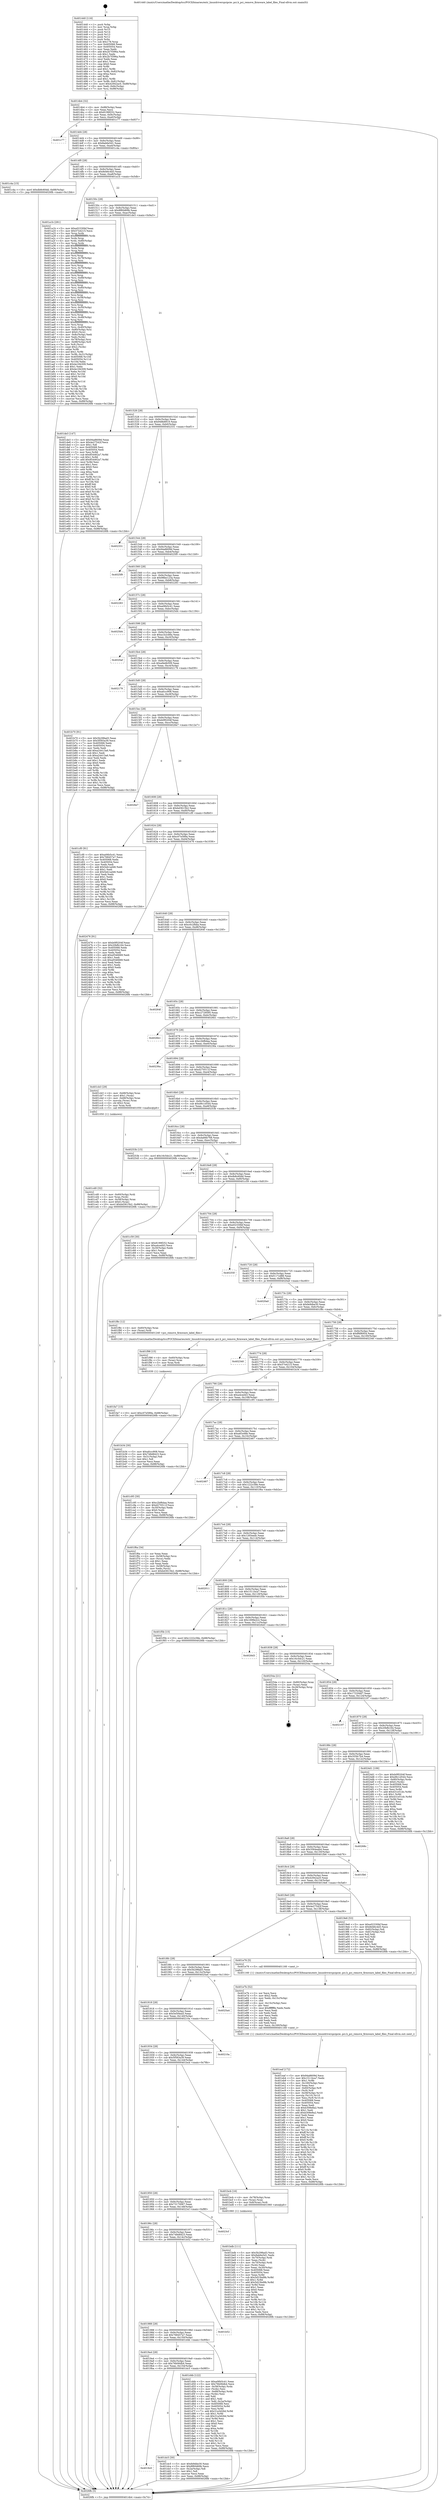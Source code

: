 digraph "0x401440" {
  label = "0x401440 (/mnt/c/Users/mathe/Desktop/tcc/POCII/binaries/extr_linuxdriverspcipcie..pci.h_pci_remove_firmware_label_files_Final-ollvm.out::main(0))"
  labelloc = "t"
  node[shape=record]

  Entry [label="",width=0.3,height=0.3,shape=circle,fillcolor=black,style=filled]
  "0x4014b4" [label="{
     0x4014b4 [32]\l
     | [instrs]\l
     &nbsp;&nbsp;0x4014b4 \<+6\>: mov -0x88(%rbp),%eax\l
     &nbsp;&nbsp;0x4014ba \<+2\>: mov %eax,%ecx\l
     &nbsp;&nbsp;0x4014bc \<+6\>: sub $0x8199f252,%ecx\l
     &nbsp;&nbsp;0x4014c2 \<+6\>: mov %eax,-0x9c(%rbp)\l
     &nbsp;&nbsp;0x4014c8 \<+6\>: mov %ecx,-0xa0(%rbp)\l
     &nbsp;&nbsp;0x4014ce \<+6\>: je 0000000000401c77 \<main+0x837\>\l
  }"]
  "0x401c77" [label="{
     0x401c77\l
  }", style=dashed]
  "0x4014d4" [label="{
     0x4014d4 [28]\l
     | [instrs]\l
     &nbsp;&nbsp;0x4014d4 \<+5\>: jmp 00000000004014d9 \<main+0x99\>\l
     &nbsp;&nbsp;0x4014d9 \<+6\>: mov -0x9c(%rbp),%eax\l
     &nbsp;&nbsp;0x4014df \<+5\>: sub $0x8ab6e5d1,%eax\l
     &nbsp;&nbsp;0x4014e4 \<+6\>: mov %eax,-0xa4(%rbp)\l
     &nbsp;&nbsp;0x4014ea \<+6\>: je 0000000000401c4a \<main+0x80a\>\l
  }"]
  Exit [label="",width=0.3,height=0.3,shape=circle,fillcolor=black,style=filled,peripheries=2]
  "0x401c4a" [label="{
     0x401c4a [15]\l
     | [instrs]\l
     &nbsp;&nbsp;0x401c4a \<+10\>: movl $0xdb8c60dd,-0x88(%rbp)\l
     &nbsp;&nbsp;0x401c54 \<+5\>: jmp 00000000004026fb \<main+0x12bb\>\l
  }"]
  "0x4014f0" [label="{
     0x4014f0 [28]\l
     | [instrs]\l
     &nbsp;&nbsp;0x4014f0 \<+5\>: jmp 00000000004014f5 \<main+0xb5\>\l
     &nbsp;&nbsp;0x4014f5 \<+6\>: mov -0x9c(%rbp),%eax\l
     &nbsp;&nbsp;0x4014fb \<+5\>: sub $0x8d46c4d3,%eax\l
     &nbsp;&nbsp;0x401500 \<+6\>: mov %eax,-0xa8(%rbp)\l
     &nbsp;&nbsp;0x401506 \<+6\>: je 0000000000401a1b \<main+0x5db\>\l
  }"]
  "0x401fa7" [label="{
     0x401fa7 [15]\l
     | [instrs]\l
     &nbsp;&nbsp;0x401fa7 \<+10\>: movl $0xc07e589a,-0x88(%rbp)\l
     &nbsp;&nbsp;0x401fb1 \<+5\>: jmp 00000000004026fb \<main+0x12bb\>\l
  }"]
  "0x401a1b" [label="{
     0x401a1b [281]\l
     | [instrs]\l
     &nbsp;&nbsp;0x401a1b \<+5\>: mov $0xe02330bf,%eax\l
     &nbsp;&nbsp;0x401a20 \<+5\>: mov $0x57e4215,%ecx\l
     &nbsp;&nbsp;0x401a25 \<+3\>: mov %rsp,%rdx\l
     &nbsp;&nbsp;0x401a28 \<+4\>: add $0xfffffffffffffff0,%rdx\l
     &nbsp;&nbsp;0x401a2c \<+3\>: mov %rdx,%rsp\l
     &nbsp;&nbsp;0x401a2f \<+4\>: mov %rdx,-0x80(%rbp)\l
     &nbsp;&nbsp;0x401a33 \<+3\>: mov %rsp,%rdx\l
     &nbsp;&nbsp;0x401a36 \<+4\>: add $0xfffffffffffffff0,%rdx\l
     &nbsp;&nbsp;0x401a3a \<+3\>: mov %rdx,%rsp\l
     &nbsp;&nbsp;0x401a3d \<+3\>: mov %rsp,%rsi\l
     &nbsp;&nbsp;0x401a40 \<+4\>: add $0xfffffffffffffff0,%rsi\l
     &nbsp;&nbsp;0x401a44 \<+3\>: mov %rsi,%rsp\l
     &nbsp;&nbsp;0x401a47 \<+4\>: mov %rsi,-0x78(%rbp)\l
     &nbsp;&nbsp;0x401a4b \<+3\>: mov %rsp,%rsi\l
     &nbsp;&nbsp;0x401a4e \<+4\>: add $0xfffffffffffffff0,%rsi\l
     &nbsp;&nbsp;0x401a52 \<+3\>: mov %rsi,%rsp\l
     &nbsp;&nbsp;0x401a55 \<+4\>: mov %rsi,-0x70(%rbp)\l
     &nbsp;&nbsp;0x401a59 \<+3\>: mov %rsp,%rsi\l
     &nbsp;&nbsp;0x401a5c \<+4\>: add $0xfffffffffffffff0,%rsi\l
     &nbsp;&nbsp;0x401a60 \<+3\>: mov %rsi,%rsp\l
     &nbsp;&nbsp;0x401a63 \<+4\>: mov %rsi,-0x68(%rbp)\l
     &nbsp;&nbsp;0x401a67 \<+3\>: mov %rsp,%rsi\l
     &nbsp;&nbsp;0x401a6a \<+4\>: add $0xfffffffffffffff0,%rsi\l
     &nbsp;&nbsp;0x401a6e \<+3\>: mov %rsi,%rsp\l
     &nbsp;&nbsp;0x401a71 \<+4\>: mov %rsi,-0x60(%rbp)\l
     &nbsp;&nbsp;0x401a75 \<+3\>: mov %rsp,%rsi\l
     &nbsp;&nbsp;0x401a78 \<+4\>: add $0xfffffffffffffff0,%rsi\l
     &nbsp;&nbsp;0x401a7c \<+3\>: mov %rsi,%rsp\l
     &nbsp;&nbsp;0x401a7f \<+4\>: mov %rsi,-0x58(%rbp)\l
     &nbsp;&nbsp;0x401a83 \<+3\>: mov %rsp,%rsi\l
     &nbsp;&nbsp;0x401a86 \<+4\>: add $0xfffffffffffffff0,%rsi\l
     &nbsp;&nbsp;0x401a8a \<+3\>: mov %rsi,%rsp\l
     &nbsp;&nbsp;0x401a8d \<+4\>: mov %rsi,-0x50(%rbp)\l
     &nbsp;&nbsp;0x401a91 \<+3\>: mov %rsp,%rsi\l
     &nbsp;&nbsp;0x401a94 \<+4\>: add $0xfffffffffffffff0,%rsi\l
     &nbsp;&nbsp;0x401a98 \<+3\>: mov %rsi,%rsp\l
     &nbsp;&nbsp;0x401a9b \<+4\>: mov %rsi,-0x48(%rbp)\l
     &nbsp;&nbsp;0x401a9f \<+3\>: mov %rsp,%rsi\l
     &nbsp;&nbsp;0x401aa2 \<+4\>: add $0xfffffffffffffff0,%rsi\l
     &nbsp;&nbsp;0x401aa6 \<+3\>: mov %rsi,%rsp\l
     &nbsp;&nbsp;0x401aa9 \<+4\>: mov %rsi,-0x40(%rbp)\l
     &nbsp;&nbsp;0x401aad \<+4\>: mov -0x80(%rbp),%rsi\l
     &nbsp;&nbsp;0x401ab1 \<+6\>: movl $0x0,(%rsi)\l
     &nbsp;&nbsp;0x401ab7 \<+6\>: mov -0x8c(%rbp),%edi\l
     &nbsp;&nbsp;0x401abd \<+2\>: mov %edi,(%rdx)\l
     &nbsp;&nbsp;0x401abf \<+4\>: mov -0x78(%rbp),%rsi\l
     &nbsp;&nbsp;0x401ac3 \<+7\>: mov -0x98(%rbp),%r8\l
     &nbsp;&nbsp;0x401aca \<+3\>: mov %r8,(%rsi)\l
     &nbsp;&nbsp;0x401acd \<+3\>: cmpl $0x2,(%rdx)\l
     &nbsp;&nbsp;0x401ad0 \<+4\>: setne %r9b\l
     &nbsp;&nbsp;0x401ad4 \<+4\>: and $0x1,%r9b\l
     &nbsp;&nbsp;0x401ad8 \<+4\>: mov %r9b,-0x31(%rbp)\l
     &nbsp;&nbsp;0x401adc \<+8\>: mov 0x405068,%r10d\l
     &nbsp;&nbsp;0x401ae4 \<+8\>: mov 0x405054,%r11d\l
     &nbsp;&nbsp;0x401aec \<+3\>: mov %r10d,%ebx\l
     &nbsp;&nbsp;0x401aef \<+6\>: add $0x4e184309,%ebx\l
     &nbsp;&nbsp;0x401af5 \<+3\>: sub $0x1,%ebx\l
     &nbsp;&nbsp;0x401af8 \<+6\>: sub $0x4e184309,%ebx\l
     &nbsp;&nbsp;0x401afe \<+4\>: imul %ebx,%r10d\l
     &nbsp;&nbsp;0x401b02 \<+4\>: and $0x1,%r10d\l
     &nbsp;&nbsp;0x401b06 \<+4\>: cmp $0x0,%r10d\l
     &nbsp;&nbsp;0x401b0a \<+4\>: sete %r9b\l
     &nbsp;&nbsp;0x401b0e \<+4\>: cmp $0xa,%r11d\l
     &nbsp;&nbsp;0x401b12 \<+4\>: setl %r14b\l
     &nbsp;&nbsp;0x401b16 \<+3\>: mov %r9b,%r15b\l
     &nbsp;&nbsp;0x401b19 \<+3\>: and %r14b,%r15b\l
     &nbsp;&nbsp;0x401b1c \<+3\>: xor %r14b,%r9b\l
     &nbsp;&nbsp;0x401b1f \<+3\>: or %r9b,%r15b\l
     &nbsp;&nbsp;0x401b22 \<+4\>: test $0x1,%r15b\l
     &nbsp;&nbsp;0x401b26 \<+3\>: cmovne %ecx,%eax\l
     &nbsp;&nbsp;0x401b29 \<+6\>: mov %eax,-0x88(%rbp)\l
     &nbsp;&nbsp;0x401b2f \<+5\>: jmp 00000000004026fb \<main+0x12bb\>\l
  }"]
  "0x40150c" [label="{
     0x40150c [28]\l
     | [instrs]\l
     &nbsp;&nbsp;0x40150c \<+5\>: jmp 0000000000401511 \<main+0xd1\>\l
     &nbsp;&nbsp;0x401511 \<+6\>: mov -0x9c(%rbp),%eax\l
     &nbsp;&nbsp;0x401517 \<+5\>: sub $0x8f60d69b,%eax\l
     &nbsp;&nbsp;0x40151c \<+6\>: mov %eax,-0xac(%rbp)\l
     &nbsp;&nbsp;0x401522 \<+6\>: je 0000000000401de3 \<main+0x9a3\>\l
  }"]
  "0x401f98" [label="{
     0x401f98 [15]\l
     | [instrs]\l
     &nbsp;&nbsp;0x401f98 \<+4\>: mov -0x60(%rbp),%rax\l
     &nbsp;&nbsp;0x401f9c \<+3\>: mov (%rax),%rax\l
     &nbsp;&nbsp;0x401f9f \<+3\>: mov %rax,%rdi\l
     &nbsp;&nbsp;0x401fa2 \<+5\>: call 0000000000401030 \<free@plt\>\l
     | [calls]\l
     &nbsp;&nbsp;0x401030 \{1\} (unknown)\l
  }"]
  "0x401de3" [label="{
     0x401de3 [147]\l
     | [instrs]\l
     &nbsp;&nbsp;0x401de3 \<+5\>: mov $0x94a8609d,%eax\l
     &nbsp;&nbsp;0x401de8 \<+5\>: mov $0x4e27542f,%ecx\l
     &nbsp;&nbsp;0x401ded \<+2\>: mov $0x1,%dl\l
     &nbsp;&nbsp;0x401def \<+7\>: mov 0x405068,%esi\l
     &nbsp;&nbsp;0x401df6 \<+7\>: mov 0x405054,%edi\l
     &nbsp;&nbsp;0x401dfd \<+3\>: mov %esi,%r8d\l
     &nbsp;&nbsp;0x401e00 \<+7\>: sub $0x854462a7,%r8d\l
     &nbsp;&nbsp;0x401e07 \<+4\>: sub $0x1,%r8d\l
     &nbsp;&nbsp;0x401e0b \<+7\>: add $0x854462a7,%r8d\l
     &nbsp;&nbsp;0x401e12 \<+4\>: imul %r8d,%esi\l
     &nbsp;&nbsp;0x401e16 \<+3\>: and $0x1,%esi\l
     &nbsp;&nbsp;0x401e19 \<+3\>: cmp $0x0,%esi\l
     &nbsp;&nbsp;0x401e1c \<+4\>: sete %r9b\l
     &nbsp;&nbsp;0x401e20 \<+3\>: cmp $0xa,%edi\l
     &nbsp;&nbsp;0x401e23 \<+4\>: setl %r10b\l
     &nbsp;&nbsp;0x401e27 \<+3\>: mov %r9b,%r11b\l
     &nbsp;&nbsp;0x401e2a \<+4\>: xor $0xff,%r11b\l
     &nbsp;&nbsp;0x401e2e \<+3\>: mov %r10b,%bl\l
     &nbsp;&nbsp;0x401e31 \<+3\>: xor $0xff,%bl\l
     &nbsp;&nbsp;0x401e34 \<+3\>: xor $0x0,%dl\l
     &nbsp;&nbsp;0x401e37 \<+3\>: mov %r11b,%r14b\l
     &nbsp;&nbsp;0x401e3a \<+4\>: and $0x0,%r14b\l
     &nbsp;&nbsp;0x401e3e \<+3\>: and %dl,%r9b\l
     &nbsp;&nbsp;0x401e41 \<+3\>: mov %bl,%r15b\l
     &nbsp;&nbsp;0x401e44 \<+4\>: and $0x0,%r15b\l
     &nbsp;&nbsp;0x401e48 \<+3\>: and %dl,%r10b\l
     &nbsp;&nbsp;0x401e4b \<+3\>: or %r9b,%r14b\l
     &nbsp;&nbsp;0x401e4e \<+3\>: or %r10b,%r15b\l
     &nbsp;&nbsp;0x401e51 \<+3\>: xor %r15b,%r14b\l
     &nbsp;&nbsp;0x401e54 \<+3\>: or %bl,%r11b\l
     &nbsp;&nbsp;0x401e57 \<+4\>: xor $0xff,%r11b\l
     &nbsp;&nbsp;0x401e5b \<+3\>: or $0x0,%dl\l
     &nbsp;&nbsp;0x401e5e \<+3\>: and %dl,%r11b\l
     &nbsp;&nbsp;0x401e61 \<+3\>: or %r11b,%r14b\l
     &nbsp;&nbsp;0x401e64 \<+4\>: test $0x1,%r14b\l
     &nbsp;&nbsp;0x401e68 \<+3\>: cmovne %ecx,%eax\l
     &nbsp;&nbsp;0x401e6b \<+6\>: mov %eax,-0x88(%rbp)\l
     &nbsp;&nbsp;0x401e71 \<+5\>: jmp 00000000004026fb \<main+0x12bb\>\l
  }"]
  "0x401528" [label="{
     0x401528 [28]\l
     | [instrs]\l
     &nbsp;&nbsp;0x401528 \<+5\>: jmp 000000000040152d \<main+0xed\>\l
     &nbsp;&nbsp;0x40152d \<+6\>: mov -0x9c(%rbp),%eax\l
     &nbsp;&nbsp;0x401533 \<+5\>: sub $0x948b8919,%eax\l
     &nbsp;&nbsp;0x401538 \<+6\>: mov %eax,-0xb0(%rbp)\l
     &nbsp;&nbsp;0x40153e \<+6\>: je 0000000000402331 \<main+0xef1\>\l
  }"]
  "0x401eaf" [label="{
     0x401eaf [172]\l
     | [instrs]\l
     &nbsp;&nbsp;0x401eaf \<+5\>: mov $0x94a8609d,%ecx\l
     &nbsp;&nbsp;0x401eb4 \<+5\>: mov $0x1511bca7,%edx\l
     &nbsp;&nbsp;0x401eb9 \<+3\>: mov $0x1,%r8b\l
     &nbsp;&nbsp;0x401ebc \<+6\>: mov -0x160(%rbp),%esi\l
     &nbsp;&nbsp;0x401ec2 \<+3\>: imul %eax,%esi\l
     &nbsp;&nbsp;0x401ec5 \<+4\>: mov -0x60(%rbp),%r9\l
     &nbsp;&nbsp;0x401ec9 \<+3\>: mov (%r9),%r9\l
     &nbsp;&nbsp;0x401ecc \<+4\>: mov -0x58(%rbp),%r10\l
     &nbsp;&nbsp;0x401ed0 \<+3\>: movslq (%r10),%r10\l
     &nbsp;&nbsp;0x401ed3 \<+4\>: mov %esi,(%r9,%r10,4)\l
     &nbsp;&nbsp;0x401ed7 \<+7\>: mov 0x405068,%eax\l
     &nbsp;&nbsp;0x401ede \<+7\>: mov 0x405054,%esi\l
     &nbsp;&nbsp;0x401ee5 \<+2\>: mov %eax,%edi\l
     &nbsp;&nbsp;0x401ee7 \<+6\>: sub $0xb308e8a2,%edi\l
     &nbsp;&nbsp;0x401eed \<+3\>: sub $0x1,%edi\l
     &nbsp;&nbsp;0x401ef0 \<+6\>: add $0xb308e8a2,%edi\l
     &nbsp;&nbsp;0x401ef6 \<+3\>: imul %edi,%eax\l
     &nbsp;&nbsp;0x401ef9 \<+3\>: and $0x1,%eax\l
     &nbsp;&nbsp;0x401efc \<+3\>: cmp $0x0,%eax\l
     &nbsp;&nbsp;0x401eff \<+4\>: sete %r11b\l
     &nbsp;&nbsp;0x401f03 \<+3\>: cmp $0xa,%esi\l
     &nbsp;&nbsp;0x401f06 \<+3\>: setl %bl\l
     &nbsp;&nbsp;0x401f09 \<+3\>: mov %r11b,%r14b\l
     &nbsp;&nbsp;0x401f0c \<+4\>: xor $0xff,%r14b\l
     &nbsp;&nbsp;0x401f10 \<+3\>: mov %bl,%r15b\l
     &nbsp;&nbsp;0x401f13 \<+4\>: xor $0xff,%r15b\l
     &nbsp;&nbsp;0x401f17 \<+4\>: xor $0x0,%r8b\l
     &nbsp;&nbsp;0x401f1b \<+3\>: mov %r14b,%r12b\l
     &nbsp;&nbsp;0x401f1e \<+4\>: and $0x0,%r12b\l
     &nbsp;&nbsp;0x401f22 \<+3\>: and %r8b,%r11b\l
     &nbsp;&nbsp;0x401f25 \<+3\>: mov %r15b,%r13b\l
     &nbsp;&nbsp;0x401f28 \<+4\>: and $0x0,%r13b\l
     &nbsp;&nbsp;0x401f2c \<+3\>: and %r8b,%bl\l
     &nbsp;&nbsp;0x401f2f \<+3\>: or %r11b,%r12b\l
     &nbsp;&nbsp;0x401f32 \<+3\>: or %bl,%r13b\l
     &nbsp;&nbsp;0x401f35 \<+3\>: xor %r13b,%r12b\l
     &nbsp;&nbsp;0x401f38 \<+3\>: or %r15b,%r14b\l
     &nbsp;&nbsp;0x401f3b \<+4\>: xor $0xff,%r14b\l
     &nbsp;&nbsp;0x401f3f \<+4\>: or $0x0,%r8b\l
     &nbsp;&nbsp;0x401f43 \<+3\>: and %r8b,%r14b\l
     &nbsp;&nbsp;0x401f46 \<+3\>: or %r14b,%r12b\l
     &nbsp;&nbsp;0x401f49 \<+4\>: test $0x1,%r12b\l
     &nbsp;&nbsp;0x401f4d \<+3\>: cmovne %edx,%ecx\l
     &nbsp;&nbsp;0x401f50 \<+6\>: mov %ecx,-0x88(%rbp)\l
     &nbsp;&nbsp;0x401f56 \<+5\>: jmp 00000000004026fb \<main+0x12bb\>\l
  }"]
  "0x402331" [label="{
     0x402331\l
  }", style=dashed]
  "0x401544" [label="{
     0x401544 [28]\l
     | [instrs]\l
     &nbsp;&nbsp;0x401544 \<+5\>: jmp 0000000000401549 \<main+0x109\>\l
     &nbsp;&nbsp;0x401549 \<+6\>: mov -0x9c(%rbp),%eax\l
     &nbsp;&nbsp;0x40154f \<+5\>: sub $0x94a8609d,%eax\l
     &nbsp;&nbsp;0x401554 \<+6\>: mov %eax,-0xb4(%rbp)\l
     &nbsp;&nbsp;0x40155a \<+6\>: je 00000000004025f9 \<main+0x11b9\>\l
  }"]
  "0x401e7b" [label="{
     0x401e7b [52]\l
     | [instrs]\l
     &nbsp;&nbsp;0x401e7b \<+2\>: xor %ecx,%ecx\l
     &nbsp;&nbsp;0x401e7d \<+5\>: mov $0x2,%edx\l
     &nbsp;&nbsp;0x401e82 \<+6\>: mov %edx,-0x15c(%rbp)\l
     &nbsp;&nbsp;0x401e88 \<+1\>: cltd\l
     &nbsp;&nbsp;0x401e89 \<+6\>: mov -0x15c(%rbp),%esi\l
     &nbsp;&nbsp;0x401e8f \<+2\>: idiv %esi\l
     &nbsp;&nbsp;0x401e91 \<+6\>: imul $0xfffffffe,%edx,%edx\l
     &nbsp;&nbsp;0x401e97 \<+2\>: mov %ecx,%edi\l
     &nbsp;&nbsp;0x401e99 \<+2\>: sub %edx,%edi\l
     &nbsp;&nbsp;0x401e9b \<+2\>: mov %ecx,%edx\l
     &nbsp;&nbsp;0x401e9d \<+3\>: sub $0x1,%edx\l
     &nbsp;&nbsp;0x401ea0 \<+2\>: add %edx,%edi\l
     &nbsp;&nbsp;0x401ea2 \<+2\>: sub %edi,%ecx\l
     &nbsp;&nbsp;0x401ea4 \<+6\>: mov %ecx,-0x160(%rbp)\l
     &nbsp;&nbsp;0x401eaa \<+5\>: call 0000000000401160 \<next_i\>\l
     | [calls]\l
     &nbsp;&nbsp;0x401160 \{1\} (/mnt/c/Users/mathe/Desktop/tcc/POCII/binaries/extr_linuxdriverspcipcie..pci.h_pci_remove_firmware_label_files_Final-ollvm.out::next_i)\l
  }"]
  "0x4025f9" [label="{
     0x4025f9\l
  }", style=dashed]
  "0x401560" [label="{
     0x401560 [28]\l
     | [instrs]\l
     &nbsp;&nbsp;0x401560 \<+5\>: jmp 0000000000401565 \<main+0x125\>\l
     &nbsp;&nbsp;0x401565 \<+6\>: mov -0x9c(%rbp),%eax\l
     &nbsp;&nbsp;0x40156b \<+5\>: sub $0x98be123a,%eax\l
     &nbsp;&nbsp;0x401570 \<+6\>: mov %eax,-0xb8(%rbp)\l
     &nbsp;&nbsp;0x401576 \<+6\>: je 0000000000402283 \<main+0xe43\>\l
  }"]
  "0x4019c0" [label="{
     0x4019c0\l
  }", style=dashed]
  "0x402283" [label="{
     0x402283\l
  }", style=dashed]
  "0x40157c" [label="{
     0x40157c [28]\l
     | [instrs]\l
     &nbsp;&nbsp;0x40157c \<+5\>: jmp 0000000000401581 \<main+0x141\>\l
     &nbsp;&nbsp;0x401581 \<+6\>: mov -0x9c(%rbp),%eax\l
     &nbsp;&nbsp;0x401587 \<+5\>: sub $0xa06b5c41,%eax\l
     &nbsp;&nbsp;0x40158c \<+6\>: mov %eax,-0xbc(%rbp)\l
     &nbsp;&nbsp;0x401592 \<+6\>: je 00000000004025d4 \<main+0x1194\>\l
  }"]
  "0x401dc5" [label="{
     0x401dc5 [30]\l
     | [instrs]\l
     &nbsp;&nbsp;0x401dc5 \<+5\>: mov $0xfe9dbe30,%eax\l
     &nbsp;&nbsp;0x401dca \<+5\>: mov $0x8f60d69b,%ecx\l
     &nbsp;&nbsp;0x401dcf \<+3\>: mov -0x2a(%rbp),%dl\l
     &nbsp;&nbsp;0x401dd2 \<+3\>: test $0x1,%dl\l
     &nbsp;&nbsp;0x401dd5 \<+3\>: cmovne %ecx,%eax\l
     &nbsp;&nbsp;0x401dd8 \<+6\>: mov %eax,-0x88(%rbp)\l
     &nbsp;&nbsp;0x401dde \<+5\>: jmp 00000000004026fb \<main+0x12bb\>\l
  }"]
  "0x4025d4" [label="{
     0x4025d4\l
  }", style=dashed]
  "0x401598" [label="{
     0x401598 [28]\l
     | [instrs]\l
     &nbsp;&nbsp;0x401598 \<+5\>: jmp 000000000040159d \<main+0x15d\>\l
     &nbsp;&nbsp;0x40159d \<+6\>: mov -0x9c(%rbp),%eax\l
     &nbsp;&nbsp;0x4015a3 \<+5\>: sub $0xa1b2cb6a,%eax\l
     &nbsp;&nbsp;0x4015a8 \<+6\>: mov %eax,-0xc0(%rbp)\l
     &nbsp;&nbsp;0x4015ae \<+6\>: je 00000000004020af \<main+0xc6f\>\l
  }"]
  "0x4019a4" [label="{
     0x4019a4 [28]\l
     | [instrs]\l
     &nbsp;&nbsp;0x4019a4 \<+5\>: jmp 00000000004019a9 \<main+0x569\>\l
     &nbsp;&nbsp;0x4019a9 \<+6\>: mov -0x9c(%rbp),%eax\l
     &nbsp;&nbsp;0x4019af \<+5\>: sub $0x76b06db4,%eax\l
     &nbsp;&nbsp;0x4019b4 \<+6\>: mov %eax,-0x154(%rbp)\l
     &nbsp;&nbsp;0x4019ba \<+6\>: je 0000000000401dc5 \<main+0x985\>\l
  }"]
  "0x4020af" [label="{
     0x4020af\l
  }", style=dashed]
  "0x4015b4" [label="{
     0x4015b4 [28]\l
     | [instrs]\l
     &nbsp;&nbsp;0x4015b4 \<+5\>: jmp 00000000004015b9 \<main+0x179\>\l
     &nbsp;&nbsp;0x4015b9 \<+6\>: mov -0x9c(%rbp),%eax\l
     &nbsp;&nbsp;0x4015bf \<+5\>: sub $0xa9edb509,%eax\l
     &nbsp;&nbsp;0x4015c4 \<+6\>: mov %eax,-0xc4(%rbp)\l
     &nbsp;&nbsp;0x4015ca \<+6\>: je 0000000000402179 \<main+0xd39\>\l
  }"]
  "0x401d4b" [label="{
     0x401d4b [122]\l
     | [instrs]\l
     &nbsp;&nbsp;0x401d4b \<+5\>: mov $0xa06b5c41,%eax\l
     &nbsp;&nbsp;0x401d50 \<+5\>: mov $0x76b06db4,%ecx\l
     &nbsp;&nbsp;0x401d55 \<+4\>: mov -0x58(%rbp),%rdx\l
     &nbsp;&nbsp;0x401d59 \<+2\>: mov (%rdx),%esi\l
     &nbsp;&nbsp;0x401d5b \<+4\>: mov -0x68(%rbp),%rdx\l
     &nbsp;&nbsp;0x401d5f \<+2\>: cmp (%rdx),%esi\l
     &nbsp;&nbsp;0x401d61 \<+4\>: setl %dil\l
     &nbsp;&nbsp;0x401d65 \<+4\>: and $0x1,%dil\l
     &nbsp;&nbsp;0x401d69 \<+4\>: mov %dil,-0x2a(%rbp)\l
     &nbsp;&nbsp;0x401d6d \<+7\>: mov 0x405068,%esi\l
     &nbsp;&nbsp;0x401d74 \<+8\>: mov 0x405054,%r8d\l
     &nbsp;&nbsp;0x401d7c \<+3\>: mov %esi,%r9d\l
     &nbsp;&nbsp;0x401d7f \<+7\>: add $0x31a3d26d,%r9d\l
     &nbsp;&nbsp;0x401d86 \<+4\>: sub $0x1,%r9d\l
     &nbsp;&nbsp;0x401d8a \<+7\>: sub $0x31a3d26d,%r9d\l
     &nbsp;&nbsp;0x401d91 \<+4\>: imul %r9d,%esi\l
     &nbsp;&nbsp;0x401d95 \<+3\>: and $0x1,%esi\l
     &nbsp;&nbsp;0x401d98 \<+3\>: cmp $0x0,%esi\l
     &nbsp;&nbsp;0x401d9b \<+4\>: sete %dil\l
     &nbsp;&nbsp;0x401d9f \<+4\>: cmp $0xa,%r8d\l
     &nbsp;&nbsp;0x401da3 \<+4\>: setl %r10b\l
     &nbsp;&nbsp;0x401da7 \<+3\>: mov %dil,%r11b\l
     &nbsp;&nbsp;0x401daa \<+3\>: and %r10b,%r11b\l
     &nbsp;&nbsp;0x401dad \<+3\>: xor %r10b,%dil\l
     &nbsp;&nbsp;0x401db0 \<+3\>: or %dil,%r11b\l
     &nbsp;&nbsp;0x401db3 \<+4\>: test $0x1,%r11b\l
     &nbsp;&nbsp;0x401db7 \<+3\>: cmovne %ecx,%eax\l
     &nbsp;&nbsp;0x401dba \<+6\>: mov %eax,-0x88(%rbp)\l
     &nbsp;&nbsp;0x401dc0 \<+5\>: jmp 00000000004026fb \<main+0x12bb\>\l
  }"]
  "0x402179" [label="{
     0x402179\l
  }", style=dashed]
  "0x4015d0" [label="{
     0x4015d0 [28]\l
     | [instrs]\l
     &nbsp;&nbsp;0x4015d0 \<+5\>: jmp 00000000004015d5 \<main+0x195\>\l
     &nbsp;&nbsp;0x4015d5 \<+6\>: mov -0x9c(%rbp),%eax\l
     &nbsp;&nbsp;0x4015db \<+5\>: sub $0xafccc908,%eax\l
     &nbsp;&nbsp;0x4015e0 \<+6\>: mov %eax,-0xc8(%rbp)\l
     &nbsp;&nbsp;0x4015e6 \<+6\>: je 0000000000401b70 \<main+0x730\>\l
  }"]
  "0x401988" [label="{
     0x401988 [28]\l
     | [instrs]\l
     &nbsp;&nbsp;0x401988 \<+5\>: jmp 000000000040198d \<main+0x54d\>\l
     &nbsp;&nbsp;0x40198d \<+6\>: mov -0x9c(%rbp),%eax\l
     &nbsp;&nbsp;0x401993 \<+5\>: sub $0x768457a7,%eax\l
     &nbsp;&nbsp;0x401998 \<+6\>: mov %eax,-0x150(%rbp)\l
     &nbsp;&nbsp;0x40199e \<+6\>: je 0000000000401d4b \<main+0x90b\>\l
  }"]
  "0x401b70" [label="{
     0x401b70 [91]\l
     | [instrs]\l
     &nbsp;&nbsp;0x401b70 \<+5\>: mov $0x5b298ad3,%eax\l
     &nbsp;&nbsp;0x401b75 \<+5\>: mov $0x5f583a39,%ecx\l
     &nbsp;&nbsp;0x401b7a \<+7\>: mov 0x405068,%edx\l
     &nbsp;&nbsp;0x401b81 \<+7\>: mov 0x405054,%esi\l
     &nbsp;&nbsp;0x401b88 \<+2\>: mov %edx,%edi\l
     &nbsp;&nbsp;0x401b8a \<+6\>: add $0xa24413a6,%edi\l
     &nbsp;&nbsp;0x401b90 \<+3\>: sub $0x1,%edi\l
     &nbsp;&nbsp;0x401b93 \<+6\>: sub $0xa24413a6,%edi\l
     &nbsp;&nbsp;0x401b99 \<+3\>: imul %edi,%edx\l
     &nbsp;&nbsp;0x401b9c \<+3\>: and $0x1,%edx\l
     &nbsp;&nbsp;0x401b9f \<+3\>: cmp $0x0,%edx\l
     &nbsp;&nbsp;0x401ba2 \<+4\>: sete %r8b\l
     &nbsp;&nbsp;0x401ba6 \<+3\>: cmp $0xa,%esi\l
     &nbsp;&nbsp;0x401ba9 \<+4\>: setl %r9b\l
     &nbsp;&nbsp;0x401bad \<+3\>: mov %r8b,%r10b\l
     &nbsp;&nbsp;0x401bb0 \<+3\>: and %r9b,%r10b\l
     &nbsp;&nbsp;0x401bb3 \<+3\>: xor %r9b,%r8b\l
     &nbsp;&nbsp;0x401bb6 \<+3\>: or %r8b,%r10b\l
     &nbsp;&nbsp;0x401bb9 \<+4\>: test $0x1,%r10b\l
     &nbsp;&nbsp;0x401bbd \<+3\>: cmovne %ecx,%eax\l
     &nbsp;&nbsp;0x401bc0 \<+6\>: mov %eax,-0x88(%rbp)\l
     &nbsp;&nbsp;0x401bc6 \<+5\>: jmp 00000000004026fb \<main+0x12bb\>\l
  }"]
  "0x4015ec" [label="{
     0x4015ec [28]\l
     | [instrs]\l
     &nbsp;&nbsp;0x4015ec \<+5\>: jmp 00000000004015f1 \<main+0x1b1\>\l
     &nbsp;&nbsp;0x4015f1 \<+6\>: mov -0x9c(%rbp),%eax\l
     &nbsp;&nbsp;0x4015f7 \<+5\>: sub $0xb0f0204f,%eax\l
     &nbsp;&nbsp;0x4015fc \<+6\>: mov %eax,-0xcc(%rbp)\l
     &nbsp;&nbsp;0x401602 \<+6\>: je 00000000004026e7 \<main+0x12a7\>\l
  }"]
  "0x401b52" [label="{
     0x401b52\l
  }", style=dashed]
  "0x4026e7" [label="{
     0x4026e7\l
  }", style=dashed]
  "0x401608" [label="{
     0x401608 [28]\l
     | [instrs]\l
     &nbsp;&nbsp;0x401608 \<+5\>: jmp 000000000040160d \<main+0x1cd\>\l
     &nbsp;&nbsp;0x40160d \<+6\>: mov -0x9c(%rbp),%eax\l
     &nbsp;&nbsp;0x401613 \<+5\>: sub $0xbd3615b2,%eax\l
     &nbsp;&nbsp;0x401618 \<+6\>: mov %eax,-0xd0(%rbp)\l
     &nbsp;&nbsp;0x40161e \<+6\>: je 0000000000401cf0 \<main+0x8b0\>\l
  }"]
  "0x40196c" [label="{
     0x40196c [28]\l
     | [instrs]\l
     &nbsp;&nbsp;0x40196c \<+5\>: jmp 0000000000401971 \<main+0x531\>\l
     &nbsp;&nbsp;0x401971 \<+6\>: mov -0x9c(%rbp),%eax\l
     &nbsp;&nbsp;0x401977 \<+5\>: sub $0x748d8423,%eax\l
     &nbsp;&nbsp;0x40197c \<+6\>: mov %eax,-0x14c(%rbp)\l
     &nbsp;&nbsp;0x401982 \<+6\>: je 0000000000401b52 \<main+0x712\>\l
  }"]
  "0x401cf0" [label="{
     0x401cf0 [91]\l
     | [instrs]\l
     &nbsp;&nbsp;0x401cf0 \<+5\>: mov $0xa06b5c41,%eax\l
     &nbsp;&nbsp;0x401cf5 \<+5\>: mov $0x768457a7,%ecx\l
     &nbsp;&nbsp;0x401cfa \<+7\>: mov 0x405068,%edx\l
     &nbsp;&nbsp;0x401d01 \<+7\>: mov 0x405054,%esi\l
     &nbsp;&nbsp;0x401d08 \<+2\>: mov %edx,%edi\l
     &nbsp;&nbsp;0x401d0a \<+6\>: add $0x5eb1ad46,%edi\l
     &nbsp;&nbsp;0x401d10 \<+3\>: sub $0x1,%edi\l
     &nbsp;&nbsp;0x401d13 \<+6\>: sub $0x5eb1ad46,%edi\l
     &nbsp;&nbsp;0x401d19 \<+3\>: imul %edi,%edx\l
     &nbsp;&nbsp;0x401d1c \<+3\>: and $0x1,%edx\l
     &nbsp;&nbsp;0x401d1f \<+3\>: cmp $0x0,%edx\l
     &nbsp;&nbsp;0x401d22 \<+4\>: sete %r8b\l
     &nbsp;&nbsp;0x401d26 \<+3\>: cmp $0xa,%esi\l
     &nbsp;&nbsp;0x401d29 \<+4\>: setl %r9b\l
     &nbsp;&nbsp;0x401d2d \<+3\>: mov %r8b,%r10b\l
     &nbsp;&nbsp;0x401d30 \<+3\>: and %r9b,%r10b\l
     &nbsp;&nbsp;0x401d33 \<+3\>: xor %r9b,%r8b\l
     &nbsp;&nbsp;0x401d36 \<+3\>: or %r8b,%r10b\l
     &nbsp;&nbsp;0x401d39 \<+4\>: test $0x1,%r10b\l
     &nbsp;&nbsp;0x401d3d \<+3\>: cmovne %ecx,%eax\l
     &nbsp;&nbsp;0x401d40 \<+6\>: mov %eax,-0x88(%rbp)\l
     &nbsp;&nbsp;0x401d46 \<+5\>: jmp 00000000004026fb \<main+0x12bb\>\l
  }"]
  "0x401624" [label="{
     0x401624 [28]\l
     | [instrs]\l
     &nbsp;&nbsp;0x401624 \<+5\>: jmp 0000000000401629 \<main+0x1e9\>\l
     &nbsp;&nbsp;0x401629 \<+6\>: mov -0x9c(%rbp),%eax\l
     &nbsp;&nbsp;0x40162f \<+5\>: sub $0xc07e589a,%eax\l
     &nbsp;&nbsp;0x401634 \<+6\>: mov %eax,-0xd4(%rbp)\l
     &nbsp;&nbsp;0x40163a \<+6\>: je 0000000000402476 \<main+0x1036\>\l
  }"]
  "0x4023cf" [label="{
     0x4023cf\l
  }", style=dashed]
  "0x402476" [label="{
     0x402476 [91]\l
     | [instrs]\l
     &nbsp;&nbsp;0x402476 \<+5\>: mov $0xb0f0204f,%eax\l
     &nbsp;&nbsp;0x40247b \<+5\>: mov $0x20bfb164,%ecx\l
     &nbsp;&nbsp;0x402480 \<+7\>: mov 0x405068,%edx\l
     &nbsp;&nbsp;0x402487 \<+7\>: mov 0x405054,%esi\l
     &nbsp;&nbsp;0x40248e \<+2\>: mov %edx,%edi\l
     &nbsp;&nbsp;0x402490 \<+6\>: add $0xef346669,%edi\l
     &nbsp;&nbsp;0x402496 \<+3\>: sub $0x1,%edi\l
     &nbsp;&nbsp;0x402499 \<+6\>: sub $0xef346669,%edi\l
     &nbsp;&nbsp;0x40249f \<+3\>: imul %edi,%edx\l
     &nbsp;&nbsp;0x4024a2 \<+3\>: and $0x1,%edx\l
     &nbsp;&nbsp;0x4024a5 \<+3\>: cmp $0x0,%edx\l
     &nbsp;&nbsp;0x4024a8 \<+4\>: sete %r8b\l
     &nbsp;&nbsp;0x4024ac \<+3\>: cmp $0xa,%esi\l
     &nbsp;&nbsp;0x4024af \<+4\>: setl %r9b\l
     &nbsp;&nbsp;0x4024b3 \<+3\>: mov %r8b,%r10b\l
     &nbsp;&nbsp;0x4024b6 \<+3\>: and %r9b,%r10b\l
     &nbsp;&nbsp;0x4024b9 \<+3\>: xor %r9b,%r8b\l
     &nbsp;&nbsp;0x4024bc \<+3\>: or %r8b,%r10b\l
     &nbsp;&nbsp;0x4024bf \<+4\>: test $0x1,%r10b\l
     &nbsp;&nbsp;0x4024c3 \<+3\>: cmovne %ecx,%eax\l
     &nbsp;&nbsp;0x4024c6 \<+6\>: mov %eax,-0x88(%rbp)\l
     &nbsp;&nbsp;0x4024cc \<+5\>: jmp 00000000004026fb \<main+0x12bb\>\l
  }"]
  "0x401640" [label="{
     0x401640 [28]\l
     | [instrs]\l
     &nbsp;&nbsp;0x401640 \<+5\>: jmp 0000000000401645 \<main+0x205\>\l
     &nbsp;&nbsp;0x401645 \<+6\>: mov -0x9c(%rbp),%eax\l
     &nbsp;&nbsp;0x40164b \<+5\>: sub $0xc0c2fbba,%eax\l
     &nbsp;&nbsp;0x401650 \<+6\>: mov %eax,-0xd8(%rbp)\l
     &nbsp;&nbsp;0x401656 \<+6\>: je 000000000040264f \<main+0x120f\>\l
  }"]
  "0x401cd0" [label="{
     0x401cd0 [32]\l
     | [instrs]\l
     &nbsp;&nbsp;0x401cd0 \<+4\>: mov -0x60(%rbp),%rdi\l
     &nbsp;&nbsp;0x401cd4 \<+3\>: mov %rax,(%rdi)\l
     &nbsp;&nbsp;0x401cd7 \<+4\>: mov -0x58(%rbp),%rax\l
     &nbsp;&nbsp;0x401cdb \<+6\>: movl $0x0,(%rax)\l
     &nbsp;&nbsp;0x401ce1 \<+10\>: movl $0xbd3615b2,-0x88(%rbp)\l
     &nbsp;&nbsp;0x401ceb \<+5\>: jmp 00000000004026fb \<main+0x12bb\>\l
  }"]
  "0x40264f" [label="{
     0x40264f\l
  }", style=dashed]
  "0x40165c" [label="{
     0x40165c [28]\l
     | [instrs]\l
     &nbsp;&nbsp;0x40165c \<+5\>: jmp 0000000000401661 \<main+0x221\>\l
     &nbsp;&nbsp;0x401661 \<+6\>: mov -0x9c(%rbp),%eax\l
     &nbsp;&nbsp;0x401667 \<+5\>: sub $0xc2729595,%eax\l
     &nbsp;&nbsp;0x40166c \<+6\>: mov %eax,-0xdc(%rbp)\l
     &nbsp;&nbsp;0x401672 \<+6\>: je 00000000004026b1 \<main+0x1271\>\l
  }"]
  "0x401bdb" [label="{
     0x401bdb [111]\l
     | [instrs]\l
     &nbsp;&nbsp;0x401bdb \<+5\>: mov $0x5b298ad3,%ecx\l
     &nbsp;&nbsp;0x401be0 \<+5\>: mov $0x8ab6e5d1,%edx\l
     &nbsp;&nbsp;0x401be5 \<+4\>: mov -0x70(%rbp),%rdi\l
     &nbsp;&nbsp;0x401be9 \<+2\>: mov %eax,(%rdi)\l
     &nbsp;&nbsp;0x401beb \<+4\>: mov -0x70(%rbp),%rdi\l
     &nbsp;&nbsp;0x401bef \<+2\>: mov (%rdi),%eax\l
     &nbsp;&nbsp;0x401bf1 \<+3\>: mov %eax,-0x30(%rbp)\l
     &nbsp;&nbsp;0x401bf4 \<+7\>: mov 0x405068,%eax\l
     &nbsp;&nbsp;0x401bfb \<+7\>: mov 0x405054,%esi\l
     &nbsp;&nbsp;0x401c02 \<+3\>: mov %eax,%r8d\l
     &nbsp;&nbsp;0x401c05 \<+7\>: sub $0x5d23bd9b,%r8d\l
     &nbsp;&nbsp;0x401c0c \<+4\>: sub $0x1,%r8d\l
     &nbsp;&nbsp;0x401c10 \<+7\>: add $0x5d23bd9b,%r8d\l
     &nbsp;&nbsp;0x401c17 \<+4\>: imul %r8d,%eax\l
     &nbsp;&nbsp;0x401c1b \<+3\>: and $0x1,%eax\l
     &nbsp;&nbsp;0x401c1e \<+3\>: cmp $0x0,%eax\l
     &nbsp;&nbsp;0x401c21 \<+4\>: sete %r9b\l
     &nbsp;&nbsp;0x401c25 \<+3\>: cmp $0xa,%esi\l
     &nbsp;&nbsp;0x401c28 \<+4\>: setl %r10b\l
     &nbsp;&nbsp;0x401c2c \<+3\>: mov %r9b,%r11b\l
     &nbsp;&nbsp;0x401c2f \<+3\>: and %r10b,%r11b\l
     &nbsp;&nbsp;0x401c32 \<+3\>: xor %r10b,%r9b\l
     &nbsp;&nbsp;0x401c35 \<+3\>: or %r9b,%r11b\l
     &nbsp;&nbsp;0x401c38 \<+4\>: test $0x1,%r11b\l
     &nbsp;&nbsp;0x401c3c \<+3\>: cmovne %edx,%ecx\l
     &nbsp;&nbsp;0x401c3f \<+6\>: mov %ecx,-0x88(%rbp)\l
     &nbsp;&nbsp;0x401c45 \<+5\>: jmp 00000000004026fb \<main+0x12bb\>\l
  }"]
  "0x4026b1" [label="{
     0x4026b1\l
  }", style=dashed]
  "0x401678" [label="{
     0x401678 [28]\l
     | [instrs]\l
     &nbsp;&nbsp;0x401678 \<+5\>: jmp 000000000040167d \<main+0x23d\>\l
     &nbsp;&nbsp;0x40167d \<+6\>: mov -0x9c(%rbp),%eax\l
     &nbsp;&nbsp;0x401683 \<+5\>: sub $0xc2bf6daa,%eax\l
     &nbsp;&nbsp;0x401688 \<+6\>: mov %eax,-0xe0(%rbp)\l
     &nbsp;&nbsp;0x40168e \<+6\>: je 000000000040236a \<main+0xf2a\>\l
  }"]
  "0x401950" [label="{
     0x401950 [28]\l
     | [instrs]\l
     &nbsp;&nbsp;0x401950 \<+5\>: jmp 0000000000401955 \<main+0x515\>\l
     &nbsp;&nbsp;0x401955 \<+6\>: mov -0x9c(%rbp),%eax\l
     &nbsp;&nbsp;0x40195b \<+5\>: sub $0x73170067,%eax\l
     &nbsp;&nbsp;0x401960 \<+6\>: mov %eax,-0x148(%rbp)\l
     &nbsp;&nbsp;0x401966 \<+6\>: je 00000000004023cf \<main+0xf8f\>\l
  }"]
  "0x40236a" [label="{
     0x40236a\l
  }", style=dashed]
  "0x401694" [label="{
     0x401694 [28]\l
     | [instrs]\l
     &nbsp;&nbsp;0x401694 \<+5\>: jmp 0000000000401699 \<main+0x259\>\l
     &nbsp;&nbsp;0x401699 \<+6\>: mov -0x9c(%rbp),%eax\l
     &nbsp;&nbsp;0x40169f \<+5\>: sub $0xd270511f,%eax\l
     &nbsp;&nbsp;0x4016a4 \<+6\>: mov %eax,-0xe4(%rbp)\l
     &nbsp;&nbsp;0x4016aa \<+6\>: je 0000000000401cb3 \<main+0x873\>\l
  }"]
  "0x401bcb" [label="{
     0x401bcb [16]\l
     | [instrs]\l
     &nbsp;&nbsp;0x401bcb \<+4\>: mov -0x78(%rbp),%rax\l
     &nbsp;&nbsp;0x401bcf \<+3\>: mov (%rax),%rax\l
     &nbsp;&nbsp;0x401bd2 \<+4\>: mov 0x8(%rax),%rdi\l
     &nbsp;&nbsp;0x401bd6 \<+5\>: call 0000000000401060 \<atoi@plt\>\l
     | [calls]\l
     &nbsp;&nbsp;0x401060 \{1\} (unknown)\l
  }"]
  "0x401cb3" [label="{
     0x401cb3 [29]\l
     | [instrs]\l
     &nbsp;&nbsp;0x401cb3 \<+4\>: mov -0x68(%rbp),%rax\l
     &nbsp;&nbsp;0x401cb7 \<+6\>: movl $0x1,(%rax)\l
     &nbsp;&nbsp;0x401cbd \<+4\>: mov -0x68(%rbp),%rax\l
     &nbsp;&nbsp;0x401cc1 \<+3\>: movslq (%rax),%rax\l
     &nbsp;&nbsp;0x401cc4 \<+4\>: shl $0x2,%rax\l
     &nbsp;&nbsp;0x401cc8 \<+3\>: mov %rax,%rdi\l
     &nbsp;&nbsp;0x401ccb \<+5\>: call 0000000000401050 \<malloc@plt\>\l
     | [calls]\l
     &nbsp;&nbsp;0x401050 \{1\} (unknown)\l
  }"]
  "0x4016b0" [label="{
     0x4016b0 [28]\l
     | [instrs]\l
     &nbsp;&nbsp;0x4016b0 \<+5\>: jmp 00000000004016b5 \<main+0x275\>\l
     &nbsp;&nbsp;0x4016b5 \<+6\>: mov -0x9c(%rbp),%eax\l
     &nbsp;&nbsp;0x4016bb \<+5\>: sub $0xd9c1d544,%eax\l
     &nbsp;&nbsp;0x4016c0 \<+6\>: mov %eax,-0xe8(%rbp)\l
     &nbsp;&nbsp;0x4016c6 \<+6\>: je 000000000040253b \<main+0x10fb\>\l
  }"]
  "0x401934" [label="{
     0x401934 [28]\l
     | [instrs]\l
     &nbsp;&nbsp;0x401934 \<+5\>: jmp 0000000000401939 \<main+0x4f9\>\l
     &nbsp;&nbsp;0x401939 \<+6\>: mov -0x9c(%rbp),%eax\l
     &nbsp;&nbsp;0x40193f \<+5\>: sub $0x5f583a39,%eax\l
     &nbsp;&nbsp;0x401944 \<+6\>: mov %eax,-0x144(%rbp)\l
     &nbsp;&nbsp;0x40194a \<+6\>: je 0000000000401bcb \<main+0x78b\>\l
  }"]
  "0x40253b" [label="{
     0x40253b [15]\l
     | [instrs]\l
     &nbsp;&nbsp;0x40253b \<+10\>: movl $0x16c5dc21,-0x88(%rbp)\l
     &nbsp;&nbsp;0x402545 \<+5\>: jmp 00000000004026fb \<main+0x12bb\>\l
  }"]
  "0x4016cc" [label="{
     0x4016cc [28]\l
     | [instrs]\l
     &nbsp;&nbsp;0x4016cc \<+5\>: jmp 00000000004016d1 \<main+0x291\>\l
     &nbsp;&nbsp;0x4016d1 \<+6\>: mov -0x9c(%rbp),%eax\l
     &nbsp;&nbsp;0x4016d7 \<+5\>: sub $0xda66b768,%eax\l
     &nbsp;&nbsp;0x4016dc \<+6\>: mov %eax,-0xec(%rbp)\l
     &nbsp;&nbsp;0x4016e2 \<+6\>: je 0000000000402379 \<main+0xf39\>\l
  }"]
  "0x40210a" [label="{
     0x40210a\l
  }", style=dashed]
  "0x402379" [label="{
     0x402379\l
  }", style=dashed]
  "0x4016e8" [label="{
     0x4016e8 [28]\l
     | [instrs]\l
     &nbsp;&nbsp;0x4016e8 \<+5\>: jmp 00000000004016ed \<main+0x2ad\>\l
     &nbsp;&nbsp;0x4016ed \<+6\>: mov -0x9c(%rbp),%eax\l
     &nbsp;&nbsp;0x4016f3 \<+5\>: sub $0xdb8c60dd,%eax\l
     &nbsp;&nbsp;0x4016f8 \<+6\>: mov %eax,-0xf0(%rbp)\l
     &nbsp;&nbsp;0x4016fe \<+6\>: je 0000000000401c59 \<main+0x819\>\l
  }"]
  "0x401918" [label="{
     0x401918 [28]\l
     | [instrs]\l
     &nbsp;&nbsp;0x401918 \<+5\>: jmp 000000000040191d \<main+0x4dd\>\l
     &nbsp;&nbsp;0x40191d \<+6\>: mov -0x9c(%rbp),%eax\l
     &nbsp;&nbsp;0x401923 \<+5\>: sub $0x5e5f4ea5,%eax\l
     &nbsp;&nbsp;0x401928 \<+6\>: mov %eax,-0x140(%rbp)\l
     &nbsp;&nbsp;0x40192e \<+6\>: je 000000000040210a \<main+0xcca\>\l
  }"]
  "0x401c59" [label="{
     0x401c59 [30]\l
     | [instrs]\l
     &nbsp;&nbsp;0x401c59 \<+5\>: mov $0x8199f252,%eax\l
     &nbsp;&nbsp;0x401c5e \<+5\>: mov $0xa4ced43,%ecx\l
     &nbsp;&nbsp;0x401c63 \<+3\>: mov -0x30(%rbp),%edx\l
     &nbsp;&nbsp;0x401c66 \<+3\>: cmp $0x1,%edx\l
     &nbsp;&nbsp;0x401c69 \<+3\>: cmovl %ecx,%eax\l
     &nbsp;&nbsp;0x401c6c \<+6\>: mov %eax,-0x88(%rbp)\l
     &nbsp;&nbsp;0x401c72 \<+5\>: jmp 00000000004026fb \<main+0x12bb\>\l
  }"]
  "0x401704" [label="{
     0x401704 [28]\l
     | [instrs]\l
     &nbsp;&nbsp;0x401704 \<+5\>: jmp 0000000000401709 \<main+0x2c9\>\l
     &nbsp;&nbsp;0x401709 \<+6\>: mov -0x9c(%rbp),%eax\l
     &nbsp;&nbsp;0x40170f \<+5\>: sub $0xe02330bf,%eax\l
     &nbsp;&nbsp;0x401714 \<+6\>: mov %eax,-0xf4(%rbp)\l
     &nbsp;&nbsp;0x40171a \<+6\>: je 000000000040255f \<main+0x111f\>\l
  }"]
  "0x4025a4" [label="{
     0x4025a4\l
  }", style=dashed]
  "0x40255f" [label="{
     0x40255f\l
  }", style=dashed]
  "0x401720" [label="{
     0x401720 [28]\l
     | [instrs]\l
     &nbsp;&nbsp;0x401720 \<+5\>: jmp 0000000000401725 \<main+0x2e5\>\l
     &nbsp;&nbsp;0x401725 \<+6\>: mov -0x9c(%rbp),%eax\l
     &nbsp;&nbsp;0x40172b \<+5\>: sub $0xf117cd88,%eax\l
     &nbsp;&nbsp;0x401730 \<+6\>: mov %eax,-0xf8(%rbp)\l
     &nbsp;&nbsp;0x401736 \<+6\>: je 00000000004020a0 \<main+0xc60\>\l
  }"]
  "0x4018fc" [label="{
     0x4018fc [28]\l
     | [instrs]\l
     &nbsp;&nbsp;0x4018fc \<+5\>: jmp 0000000000401901 \<main+0x4c1\>\l
     &nbsp;&nbsp;0x401901 \<+6\>: mov -0x9c(%rbp),%eax\l
     &nbsp;&nbsp;0x401907 \<+5\>: sub $0x5b298ad3,%eax\l
     &nbsp;&nbsp;0x40190c \<+6\>: mov %eax,-0x13c(%rbp)\l
     &nbsp;&nbsp;0x401912 \<+6\>: je 00000000004025a4 \<main+0x1164\>\l
  }"]
  "0x4020a0" [label="{
     0x4020a0\l
  }", style=dashed]
  "0x40173c" [label="{
     0x40173c [28]\l
     | [instrs]\l
     &nbsp;&nbsp;0x40173c \<+5\>: jmp 0000000000401741 \<main+0x301\>\l
     &nbsp;&nbsp;0x401741 \<+6\>: mov -0x9c(%rbp),%eax\l
     &nbsp;&nbsp;0x401747 \<+5\>: sub $0xfe9dbe30,%eax\l
     &nbsp;&nbsp;0x40174c \<+6\>: mov %eax,-0xfc(%rbp)\l
     &nbsp;&nbsp;0x401752 \<+6\>: je 0000000000401f8c \<main+0xb4c\>\l
  }"]
  "0x401e76" [label="{
     0x401e76 [5]\l
     | [instrs]\l
     &nbsp;&nbsp;0x401e76 \<+5\>: call 0000000000401160 \<next_i\>\l
     | [calls]\l
     &nbsp;&nbsp;0x401160 \{1\} (/mnt/c/Users/mathe/Desktop/tcc/POCII/binaries/extr_linuxdriverspcipcie..pci.h_pci_remove_firmware_label_files_Final-ollvm.out::next_i)\l
  }"]
  "0x401f8c" [label="{
     0x401f8c [12]\l
     | [instrs]\l
     &nbsp;&nbsp;0x401f8c \<+4\>: mov -0x60(%rbp),%rax\l
     &nbsp;&nbsp;0x401f90 \<+3\>: mov (%rax),%rdi\l
     &nbsp;&nbsp;0x401f93 \<+5\>: call 0000000000401240 \<pci_remove_firmware_label_files\>\l
     | [calls]\l
     &nbsp;&nbsp;0x401240 \{1\} (/mnt/c/Users/mathe/Desktop/tcc/POCII/binaries/extr_linuxdriverspcipcie..pci.h_pci_remove_firmware_label_files_Final-ollvm.out::pci_remove_firmware_label_files)\l
  }"]
  "0x401758" [label="{
     0x401758 [28]\l
     | [instrs]\l
     &nbsp;&nbsp;0x401758 \<+5\>: jmp 000000000040175d \<main+0x31d\>\l
     &nbsp;&nbsp;0x40175d \<+6\>: mov -0x9c(%rbp),%eax\l
     &nbsp;&nbsp;0x401763 \<+5\>: sub $0xff4f6954,%eax\l
     &nbsp;&nbsp;0x401768 \<+6\>: mov %eax,-0x100(%rbp)\l
     &nbsp;&nbsp;0x40176e \<+6\>: je 0000000000402340 \<main+0xf00\>\l
  }"]
  "0x401440" [label="{
     0x401440 [116]\l
     | [instrs]\l
     &nbsp;&nbsp;0x401440 \<+1\>: push %rbp\l
     &nbsp;&nbsp;0x401441 \<+3\>: mov %rsp,%rbp\l
     &nbsp;&nbsp;0x401444 \<+2\>: push %r15\l
     &nbsp;&nbsp;0x401446 \<+2\>: push %r14\l
     &nbsp;&nbsp;0x401448 \<+2\>: push %r13\l
     &nbsp;&nbsp;0x40144a \<+2\>: push %r12\l
     &nbsp;&nbsp;0x40144c \<+1\>: push %rbx\l
     &nbsp;&nbsp;0x40144d \<+7\>: sub $0x178,%rsp\l
     &nbsp;&nbsp;0x401454 \<+7\>: mov 0x405068,%eax\l
     &nbsp;&nbsp;0x40145b \<+7\>: mov 0x405054,%ecx\l
     &nbsp;&nbsp;0x401462 \<+2\>: mov %eax,%edx\l
     &nbsp;&nbsp;0x401464 \<+6\>: add $0x2b7f396a,%edx\l
     &nbsp;&nbsp;0x40146a \<+3\>: sub $0x1,%edx\l
     &nbsp;&nbsp;0x40146d \<+6\>: sub $0x2b7f396a,%edx\l
     &nbsp;&nbsp;0x401473 \<+3\>: imul %edx,%eax\l
     &nbsp;&nbsp;0x401476 \<+3\>: and $0x1,%eax\l
     &nbsp;&nbsp;0x401479 \<+3\>: cmp $0x0,%eax\l
     &nbsp;&nbsp;0x40147c \<+4\>: sete %r8b\l
     &nbsp;&nbsp;0x401480 \<+4\>: and $0x1,%r8b\l
     &nbsp;&nbsp;0x401484 \<+7\>: mov %r8b,-0x82(%rbp)\l
     &nbsp;&nbsp;0x40148b \<+3\>: cmp $0xa,%ecx\l
     &nbsp;&nbsp;0x40148e \<+4\>: setl %r8b\l
     &nbsp;&nbsp;0x401492 \<+4\>: and $0x1,%r8b\l
     &nbsp;&nbsp;0x401496 \<+7\>: mov %r8b,-0x81(%rbp)\l
     &nbsp;&nbsp;0x40149d \<+10\>: movl $0x42942ac0,-0x88(%rbp)\l
     &nbsp;&nbsp;0x4014a7 \<+6\>: mov %edi,-0x8c(%rbp)\l
     &nbsp;&nbsp;0x4014ad \<+7\>: mov %rsi,-0x98(%rbp)\l
  }"]
  "0x402340" [label="{
     0x402340\l
  }", style=dashed]
  "0x401774" [label="{
     0x401774 [28]\l
     | [instrs]\l
     &nbsp;&nbsp;0x401774 \<+5\>: jmp 0000000000401779 \<main+0x339\>\l
     &nbsp;&nbsp;0x401779 \<+6\>: mov -0x9c(%rbp),%eax\l
     &nbsp;&nbsp;0x40177f \<+5\>: sub $0x57e4215,%eax\l
     &nbsp;&nbsp;0x401784 \<+6\>: mov %eax,-0x104(%rbp)\l
     &nbsp;&nbsp;0x40178a \<+6\>: je 0000000000401b34 \<main+0x6f4\>\l
  }"]
  "0x4026fb" [label="{
     0x4026fb [5]\l
     | [instrs]\l
     &nbsp;&nbsp;0x4026fb \<+5\>: jmp 00000000004014b4 \<main+0x74\>\l
  }"]
  "0x401b34" [label="{
     0x401b34 [30]\l
     | [instrs]\l
     &nbsp;&nbsp;0x401b34 \<+5\>: mov $0xafccc908,%eax\l
     &nbsp;&nbsp;0x401b39 \<+5\>: mov $0x748d8423,%ecx\l
     &nbsp;&nbsp;0x401b3e \<+3\>: mov -0x31(%rbp),%dl\l
     &nbsp;&nbsp;0x401b41 \<+3\>: test $0x1,%dl\l
     &nbsp;&nbsp;0x401b44 \<+3\>: cmovne %ecx,%eax\l
     &nbsp;&nbsp;0x401b47 \<+6\>: mov %eax,-0x88(%rbp)\l
     &nbsp;&nbsp;0x401b4d \<+5\>: jmp 00000000004026fb \<main+0x12bb\>\l
  }"]
  "0x401790" [label="{
     0x401790 [28]\l
     | [instrs]\l
     &nbsp;&nbsp;0x401790 \<+5\>: jmp 0000000000401795 \<main+0x355\>\l
     &nbsp;&nbsp;0x401795 \<+6\>: mov -0x9c(%rbp),%eax\l
     &nbsp;&nbsp;0x40179b \<+5\>: sub $0xa4ced43,%eax\l
     &nbsp;&nbsp;0x4017a0 \<+6\>: mov %eax,-0x108(%rbp)\l
     &nbsp;&nbsp;0x4017a6 \<+6\>: je 0000000000401c95 \<main+0x855\>\l
  }"]
  "0x4018e0" [label="{
     0x4018e0 [28]\l
     | [instrs]\l
     &nbsp;&nbsp;0x4018e0 \<+5\>: jmp 00000000004018e5 \<main+0x4a5\>\l
     &nbsp;&nbsp;0x4018e5 \<+6\>: mov -0x9c(%rbp),%eax\l
     &nbsp;&nbsp;0x4018eb \<+5\>: sub $0x4e27542f,%eax\l
     &nbsp;&nbsp;0x4018f0 \<+6\>: mov %eax,-0x138(%rbp)\l
     &nbsp;&nbsp;0x4018f6 \<+6\>: je 0000000000401e76 \<main+0xa36\>\l
  }"]
  "0x401c95" [label="{
     0x401c95 [30]\l
     | [instrs]\l
     &nbsp;&nbsp;0x401c95 \<+5\>: mov $0xc2bf6daa,%eax\l
     &nbsp;&nbsp;0x401c9a \<+5\>: mov $0xd270511f,%ecx\l
     &nbsp;&nbsp;0x401c9f \<+3\>: mov -0x30(%rbp),%edx\l
     &nbsp;&nbsp;0x401ca2 \<+3\>: cmp $0x0,%edx\l
     &nbsp;&nbsp;0x401ca5 \<+3\>: cmove %ecx,%eax\l
     &nbsp;&nbsp;0x401ca8 \<+6\>: mov %eax,-0x88(%rbp)\l
     &nbsp;&nbsp;0x401cae \<+5\>: jmp 00000000004026fb \<main+0x12bb\>\l
  }"]
  "0x4017ac" [label="{
     0x4017ac [28]\l
     | [instrs]\l
     &nbsp;&nbsp;0x4017ac \<+5\>: jmp 00000000004017b1 \<main+0x371\>\l
     &nbsp;&nbsp;0x4017b1 \<+6\>: mov -0x9c(%rbp),%eax\l
     &nbsp;&nbsp;0x4017b7 \<+5\>: sub $0xa83c68e,%eax\l
     &nbsp;&nbsp;0x4017bc \<+6\>: mov %eax,-0x10c(%rbp)\l
     &nbsp;&nbsp;0x4017c2 \<+6\>: je 0000000000402467 \<main+0x1027\>\l
  }"]
  "0x4019e6" [label="{
     0x4019e6 [53]\l
     | [instrs]\l
     &nbsp;&nbsp;0x4019e6 \<+5\>: mov $0xe02330bf,%eax\l
     &nbsp;&nbsp;0x4019eb \<+5\>: mov $0x8d46c4d3,%ecx\l
     &nbsp;&nbsp;0x4019f0 \<+6\>: mov -0x82(%rbp),%dl\l
     &nbsp;&nbsp;0x4019f6 \<+7\>: mov -0x81(%rbp),%sil\l
     &nbsp;&nbsp;0x4019fd \<+3\>: mov %dl,%dil\l
     &nbsp;&nbsp;0x401a00 \<+3\>: and %sil,%dil\l
     &nbsp;&nbsp;0x401a03 \<+3\>: xor %sil,%dl\l
     &nbsp;&nbsp;0x401a06 \<+3\>: or %dl,%dil\l
     &nbsp;&nbsp;0x401a09 \<+4\>: test $0x1,%dil\l
     &nbsp;&nbsp;0x401a0d \<+3\>: cmovne %ecx,%eax\l
     &nbsp;&nbsp;0x401a10 \<+6\>: mov %eax,-0x88(%rbp)\l
     &nbsp;&nbsp;0x401a16 \<+5\>: jmp 00000000004026fb \<main+0x12bb\>\l
  }"]
  "0x402467" [label="{
     0x402467\l
  }", style=dashed]
  "0x4017c8" [label="{
     0x4017c8 [28]\l
     | [instrs]\l
     &nbsp;&nbsp;0x4017c8 \<+5\>: jmp 00000000004017cd \<main+0x38d\>\l
     &nbsp;&nbsp;0x4017cd \<+6\>: mov -0x9c(%rbp),%eax\l
     &nbsp;&nbsp;0x4017d3 \<+5\>: sub $0x1222c58e,%eax\l
     &nbsp;&nbsp;0x4017d8 \<+6\>: mov %eax,-0x110(%rbp)\l
     &nbsp;&nbsp;0x4017de \<+6\>: je 0000000000401f6a \<main+0xb2a\>\l
  }"]
  "0x4018c4" [label="{
     0x4018c4 [28]\l
     | [instrs]\l
     &nbsp;&nbsp;0x4018c4 \<+5\>: jmp 00000000004018c9 \<main+0x489\>\l
     &nbsp;&nbsp;0x4018c9 \<+6\>: mov -0x9c(%rbp),%eax\l
     &nbsp;&nbsp;0x4018cf \<+5\>: sub $0x42942ac0,%eax\l
     &nbsp;&nbsp;0x4018d4 \<+6\>: mov %eax,-0x134(%rbp)\l
     &nbsp;&nbsp;0x4018da \<+6\>: je 00000000004019e6 \<main+0x5a6\>\l
  }"]
  "0x401f6a" [label="{
     0x401f6a [34]\l
     | [instrs]\l
     &nbsp;&nbsp;0x401f6a \<+2\>: xor %eax,%eax\l
     &nbsp;&nbsp;0x401f6c \<+4\>: mov -0x58(%rbp),%rcx\l
     &nbsp;&nbsp;0x401f70 \<+2\>: mov (%rcx),%edx\l
     &nbsp;&nbsp;0x401f72 \<+3\>: sub $0x1,%eax\l
     &nbsp;&nbsp;0x401f75 \<+2\>: sub %eax,%edx\l
     &nbsp;&nbsp;0x401f77 \<+4\>: mov -0x58(%rbp),%rcx\l
     &nbsp;&nbsp;0x401f7b \<+2\>: mov %edx,(%rcx)\l
     &nbsp;&nbsp;0x401f7d \<+10\>: movl $0xbd3615b2,-0x88(%rbp)\l
     &nbsp;&nbsp;0x401f87 \<+5\>: jmp 00000000004026fb \<main+0x12bb\>\l
  }"]
  "0x4017e4" [label="{
     0x4017e4 [28]\l
     | [instrs]\l
     &nbsp;&nbsp;0x4017e4 \<+5\>: jmp 00000000004017e9 \<main+0x3a9\>\l
     &nbsp;&nbsp;0x4017e9 \<+6\>: mov -0x9c(%rbp),%eax\l
     &nbsp;&nbsp;0x4017ef \<+5\>: sub $0x1265eedc,%eax\l
     &nbsp;&nbsp;0x4017f4 \<+6\>: mov %eax,-0x114(%rbp)\l
     &nbsp;&nbsp;0x4017fa \<+6\>: je 0000000000402011 \<main+0xbd1\>\l
  }"]
  "0x401fb6" [label="{
     0x401fb6\l
  }", style=dashed]
  "0x402011" [label="{
     0x402011\l
  }", style=dashed]
  "0x401800" [label="{
     0x401800 [28]\l
     | [instrs]\l
     &nbsp;&nbsp;0x401800 \<+5\>: jmp 0000000000401805 \<main+0x3c5\>\l
     &nbsp;&nbsp;0x401805 \<+6\>: mov -0x9c(%rbp),%eax\l
     &nbsp;&nbsp;0x40180b \<+5\>: sub $0x1511bca7,%eax\l
     &nbsp;&nbsp;0x401810 \<+6\>: mov %eax,-0x118(%rbp)\l
     &nbsp;&nbsp;0x401816 \<+6\>: je 0000000000401f5b \<main+0xb1b\>\l
  }"]
  "0x4018a8" [label="{
     0x4018a8 [28]\l
     | [instrs]\l
     &nbsp;&nbsp;0x4018a8 \<+5\>: jmp 00000000004018ad \<main+0x46d\>\l
     &nbsp;&nbsp;0x4018ad \<+6\>: mov -0x9c(%rbp),%eax\l
     &nbsp;&nbsp;0x4018b3 \<+5\>: sub $0x3564eab4,%eax\l
     &nbsp;&nbsp;0x4018b8 \<+6\>: mov %eax,-0x130(%rbp)\l
     &nbsp;&nbsp;0x4018be \<+6\>: je 0000000000401fb6 \<main+0xb76\>\l
  }"]
  "0x401f5b" [label="{
     0x401f5b [15]\l
     | [instrs]\l
     &nbsp;&nbsp;0x401f5b \<+10\>: movl $0x1222c58e,-0x88(%rbp)\l
     &nbsp;&nbsp;0x401f65 \<+5\>: jmp 00000000004026fb \<main+0x12bb\>\l
  }"]
  "0x40181c" [label="{
     0x40181c [28]\l
     | [instrs]\l
     &nbsp;&nbsp;0x40181c \<+5\>: jmp 0000000000401821 \<main+0x3e1\>\l
     &nbsp;&nbsp;0x401821 \<+6\>: mov -0x9c(%rbp),%eax\l
     &nbsp;&nbsp;0x401827 \<+5\>: sub $0x1699e2c2,%eax\l
     &nbsp;&nbsp;0x40182c \<+6\>: mov %eax,-0x11c(%rbp)\l
     &nbsp;&nbsp;0x401832 \<+6\>: je 00000000004026d3 \<main+0x1293\>\l
  }"]
  "0x40268c" [label="{
     0x40268c\l
  }", style=dashed]
  "0x4026d3" [label="{
     0x4026d3\l
  }", style=dashed]
  "0x401838" [label="{
     0x401838 [28]\l
     | [instrs]\l
     &nbsp;&nbsp;0x401838 \<+5\>: jmp 000000000040183d \<main+0x3fd\>\l
     &nbsp;&nbsp;0x40183d \<+6\>: mov -0x9c(%rbp),%eax\l
     &nbsp;&nbsp;0x401843 \<+5\>: sub $0x16c5dc21,%eax\l
     &nbsp;&nbsp;0x401848 \<+6\>: mov %eax,-0x120(%rbp)\l
     &nbsp;&nbsp;0x40184e \<+6\>: je 000000000040254a \<main+0x110a\>\l
  }"]
  "0x40188c" [label="{
     0x40188c [28]\l
     | [instrs]\l
     &nbsp;&nbsp;0x40188c \<+5\>: jmp 0000000000401891 \<main+0x451\>\l
     &nbsp;&nbsp;0x401891 \<+6\>: mov -0x9c(%rbp),%eax\l
     &nbsp;&nbsp;0x401897 \<+5\>: sub $0x355fc7b4,%eax\l
     &nbsp;&nbsp;0x40189c \<+6\>: mov %eax,-0x12c(%rbp)\l
     &nbsp;&nbsp;0x4018a2 \<+6\>: je 000000000040268c \<main+0x124c\>\l
  }"]
  "0x40254a" [label="{
     0x40254a [21]\l
     | [instrs]\l
     &nbsp;&nbsp;0x40254a \<+4\>: mov -0x80(%rbp),%rax\l
     &nbsp;&nbsp;0x40254e \<+2\>: mov (%rax),%eax\l
     &nbsp;&nbsp;0x402550 \<+4\>: lea -0x28(%rbp),%rsp\l
     &nbsp;&nbsp;0x402554 \<+1\>: pop %rbx\l
     &nbsp;&nbsp;0x402555 \<+2\>: pop %r12\l
     &nbsp;&nbsp;0x402557 \<+2\>: pop %r13\l
     &nbsp;&nbsp;0x402559 \<+2\>: pop %r14\l
     &nbsp;&nbsp;0x40255b \<+2\>: pop %r15\l
     &nbsp;&nbsp;0x40255d \<+1\>: pop %rbp\l
     &nbsp;&nbsp;0x40255e \<+1\>: ret\l
  }"]
  "0x401854" [label="{
     0x401854 [28]\l
     | [instrs]\l
     &nbsp;&nbsp;0x401854 \<+5\>: jmp 0000000000401859 \<main+0x419\>\l
     &nbsp;&nbsp;0x401859 \<+6\>: mov -0x9c(%rbp),%eax\l
     &nbsp;&nbsp;0x40185f \<+5\>: sub $0x17220dd7,%eax\l
     &nbsp;&nbsp;0x401864 \<+6\>: mov %eax,-0x124(%rbp)\l
     &nbsp;&nbsp;0x40186a \<+6\>: je 0000000000402197 \<main+0xd57\>\l
  }"]
  "0x4024d1" [label="{
     0x4024d1 [106]\l
     | [instrs]\l
     &nbsp;&nbsp;0x4024d1 \<+5\>: mov $0xb0f0204f,%eax\l
     &nbsp;&nbsp;0x4024d6 \<+5\>: mov $0xd9c1d544,%ecx\l
     &nbsp;&nbsp;0x4024db \<+4\>: mov -0x80(%rbp),%rdx\l
     &nbsp;&nbsp;0x4024df \<+6\>: movl $0x0,(%rdx)\l
     &nbsp;&nbsp;0x4024e5 \<+7\>: mov 0x405068,%esi\l
     &nbsp;&nbsp;0x4024ec \<+7\>: mov 0x405054,%edi\l
     &nbsp;&nbsp;0x4024f3 \<+3\>: mov %esi,%r8d\l
     &nbsp;&nbsp;0x4024f6 \<+7\>: add $0x431e51dc,%r8d\l
     &nbsp;&nbsp;0x4024fd \<+4\>: sub $0x1,%r8d\l
     &nbsp;&nbsp;0x402501 \<+7\>: sub $0x431e51dc,%r8d\l
     &nbsp;&nbsp;0x402508 \<+4\>: imul %r8d,%esi\l
     &nbsp;&nbsp;0x40250c \<+3\>: and $0x1,%esi\l
     &nbsp;&nbsp;0x40250f \<+3\>: cmp $0x0,%esi\l
     &nbsp;&nbsp;0x402512 \<+4\>: sete %r9b\l
     &nbsp;&nbsp;0x402516 \<+3\>: cmp $0xa,%edi\l
     &nbsp;&nbsp;0x402519 \<+4\>: setl %r10b\l
     &nbsp;&nbsp;0x40251d \<+3\>: mov %r9b,%r11b\l
     &nbsp;&nbsp;0x402520 \<+3\>: and %r10b,%r11b\l
     &nbsp;&nbsp;0x402523 \<+3\>: xor %r10b,%r9b\l
     &nbsp;&nbsp;0x402526 \<+3\>: or %r9b,%r11b\l
     &nbsp;&nbsp;0x402529 \<+4\>: test $0x1,%r11b\l
     &nbsp;&nbsp;0x40252d \<+3\>: cmovne %ecx,%eax\l
     &nbsp;&nbsp;0x402530 \<+6\>: mov %eax,-0x88(%rbp)\l
     &nbsp;&nbsp;0x402536 \<+5\>: jmp 00000000004026fb \<main+0x12bb\>\l
  }"]
  "0x402197" [label="{
     0x402197\l
  }", style=dashed]
  "0x401870" [label="{
     0x401870 [28]\l
     | [instrs]\l
     &nbsp;&nbsp;0x401870 \<+5\>: jmp 0000000000401875 \<main+0x435\>\l
     &nbsp;&nbsp;0x401875 \<+6\>: mov -0x9c(%rbp),%eax\l
     &nbsp;&nbsp;0x40187b \<+5\>: sub $0x20bfb164,%eax\l
     &nbsp;&nbsp;0x401880 \<+6\>: mov %eax,-0x128(%rbp)\l
     &nbsp;&nbsp;0x401886 \<+6\>: je 00000000004024d1 \<main+0x1091\>\l
  }"]
  Entry -> "0x401440" [label=" 1"]
  "0x4014b4" -> "0x401c77" [label=" 0"]
  "0x4014b4" -> "0x4014d4" [label=" 24"]
  "0x40254a" -> Exit [label=" 1"]
  "0x4014d4" -> "0x401c4a" [label=" 1"]
  "0x4014d4" -> "0x4014f0" [label=" 23"]
  "0x40253b" -> "0x4026fb" [label=" 1"]
  "0x4014f0" -> "0x401a1b" [label=" 1"]
  "0x4014f0" -> "0x40150c" [label=" 22"]
  "0x4024d1" -> "0x4026fb" [label=" 1"]
  "0x40150c" -> "0x401de3" [label=" 1"]
  "0x40150c" -> "0x401528" [label=" 21"]
  "0x402476" -> "0x4026fb" [label=" 1"]
  "0x401528" -> "0x402331" [label=" 0"]
  "0x401528" -> "0x401544" [label=" 21"]
  "0x401fa7" -> "0x4026fb" [label=" 1"]
  "0x401544" -> "0x4025f9" [label=" 0"]
  "0x401544" -> "0x401560" [label=" 21"]
  "0x401f98" -> "0x401fa7" [label=" 1"]
  "0x401560" -> "0x402283" [label=" 0"]
  "0x401560" -> "0x40157c" [label=" 21"]
  "0x401f8c" -> "0x401f98" [label=" 1"]
  "0x40157c" -> "0x4025d4" [label=" 0"]
  "0x40157c" -> "0x401598" [label=" 21"]
  "0x401f6a" -> "0x4026fb" [label=" 1"]
  "0x401598" -> "0x4020af" [label=" 0"]
  "0x401598" -> "0x4015b4" [label=" 21"]
  "0x401eaf" -> "0x4026fb" [label=" 1"]
  "0x4015b4" -> "0x402179" [label=" 0"]
  "0x4015b4" -> "0x4015d0" [label=" 21"]
  "0x401e7b" -> "0x401eaf" [label=" 1"]
  "0x4015d0" -> "0x401b70" [label=" 1"]
  "0x4015d0" -> "0x4015ec" [label=" 20"]
  "0x401de3" -> "0x4026fb" [label=" 1"]
  "0x4015ec" -> "0x4026e7" [label=" 0"]
  "0x4015ec" -> "0x401608" [label=" 20"]
  "0x401dc5" -> "0x4026fb" [label=" 2"]
  "0x401608" -> "0x401cf0" [label=" 2"]
  "0x401608" -> "0x401624" [label=" 18"]
  "0x4019a4" -> "0x401dc5" [label=" 2"]
  "0x401624" -> "0x402476" [label=" 1"]
  "0x401624" -> "0x401640" [label=" 17"]
  "0x401f5b" -> "0x4026fb" [label=" 1"]
  "0x401640" -> "0x40264f" [label=" 0"]
  "0x401640" -> "0x40165c" [label=" 17"]
  "0x401988" -> "0x4019a4" [label=" 2"]
  "0x40165c" -> "0x4026b1" [label=" 0"]
  "0x40165c" -> "0x401678" [label=" 17"]
  "0x401988" -> "0x401d4b" [label=" 2"]
  "0x401678" -> "0x40236a" [label=" 0"]
  "0x401678" -> "0x401694" [label=" 17"]
  "0x401e76" -> "0x401e7b" [label=" 1"]
  "0x401694" -> "0x401cb3" [label=" 1"]
  "0x401694" -> "0x4016b0" [label=" 16"]
  "0x40196c" -> "0x401988" [label=" 4"]
  "0x4016b0" -> "0x40253b" [label=" 1"]
  "0x4016b0" -> "0x4016cc" [label=" 15"]
  "0x4019a4" -> "0x4019c0" [label=" 0"]
  "0x4016cc" -> "0x402379" [label=" 0"]
  "0x4016cc" -> "0x4016e8" [label=" 15"]
  "0x401950" -> "0x40196c" [label=" 4"]
  "0x4016e8" -> "0x401c59" [label=" 1"]
  "0x4016e8" -> "0x401704" [label=" 14"]
  "0x401d4b" -> "0x4026fb" [label=" 2"]
  "0x401704" -> "0x40255f" [label=" 0"]
  "0x401704" -> "0x401720" [label=" 14"]
  "0x401cf0" -> "0x4026fb" [label=" 2"]
  "0x401720" -> "0x4020a0" [label=" 0"]
  "0x401720" -> "0x40173c" [label=" 14"]
  "0x401cb3" -> "0x401cd0" [label=" 1"]
  "0x40173c" -> "0x401f8c" [label=" 1"]
  "0x40173c" -> "0x401758" [label=" 13"]
  "0x401c95" -> "0x4026fb" [label=" 1"]
  "0x401758" -> "0x402340" [label=" 0"]
  "0x401758" -> "0x401774" [label=" 13"]
  "0x401bdb" -> "0x4026fb" [label=" 1"]
  "0x401774" -> "0x401b34" [label=" 1"]
  "0x401774" -> "0x401790" [label=" 12"]
  "0x401bcb" -> "0x401bdb" [label=" 1"]
  "0x401790" -> "0x401c95" [label=" 1"]
  "0x401790" -> "0x4017ac" [label=" 11"]
  "0x401934" -> "0x401950" [label=" 4"]
  "0x4017ac" -> "0x402467" [label=" 0"]
  "0x4017ac" -> "0x4017c8" [label=" 11"]
  "0x401934" -> "0x401bcb" [label=" 1"]
  "0x4017c8" -> "0x401f6a" [label=" 1"]
  "0x4017c8" -> "0x4017e4" [label=" 10"]
  "0x401918" -> "0x401934" [label=" 5"]
  "0x4017e4" -> "0x402011" [label=" 0"]
  "0x4017e4" -> "0x401800" [label=" 10"]
  "0x401918" -> "0x40210a" [label=" 0"]
  "0x401800" -> "0x401f5b" [label=" 1"]
  "0x401800" -> "0x40181c" [label=" 9"]
  "0x4018fc" -> "0x401918" [label=" 5"]
  "0x40181c" -> "0x4026d3" [label=" 0"]
  "0x40181c" -> "0x401838" [label=" 9"]
  "0x4018fc" -> "0x4025a4" [label=" 0"]
  "0x401838" -> "0x40254a" [label=" 1"]
  "0x401838" -> "0x401854" [label=" 8"]
  "0x4018e0" -> "0x4018fc" [label=" 5"]
  "0x401854" -> "0x402197" [label=" 0"]
  "0x401854" -> "0x401870" [label=" 8"]
  "0x4018e0" -> "0x401e76" [label=" 1"]
  "0x401870" -> "0x4024d1" [label=" 1"]
  "0x401870" -> "0x40188c" [label=" 7"]
  "0x401cd0" -> "0x4026fb" [label=" 1"]
  "0x40188c" -> "0x40268c" [label=" 0"]
  "0x40188c" -> "0x4018a8" [label=" 7"]
  "0x401950" -> "0x4023cf" [label=" 0"]
  "0x4018a8" -> "0x401fb6" [label=" 0"]
  "0x4018a8" -> "0x4018c4" [label=" 7"]
  "0x40196c" -> "0x401b52" [label=" 0"]
  "0x4018c4" -> "0x4019e6" [label=" 1"]
  "0x4018c4" -> "0x4018e0" [label=" 6"]
  "0x4019e6" -> "0x4026fb" [label=" 1"]
  "0x401440" -> "0x4014b4" [label=" 1"]
  "0x4026fb" -> "0x4014b4" [label=" 23"]
  "0x401c4a" -> "0x4026fb" [label=" 1"]
  "0x401a1b" -> "0x4026fb" [label=" 1"]
  "0x401b34" -> "0x4026fb" [label=" 1"]
  "0x401b70" -> "0x4026fb" [label=" 1"]
  "0x401c59" -> "0x4026fb" [label=" 1"]
}
